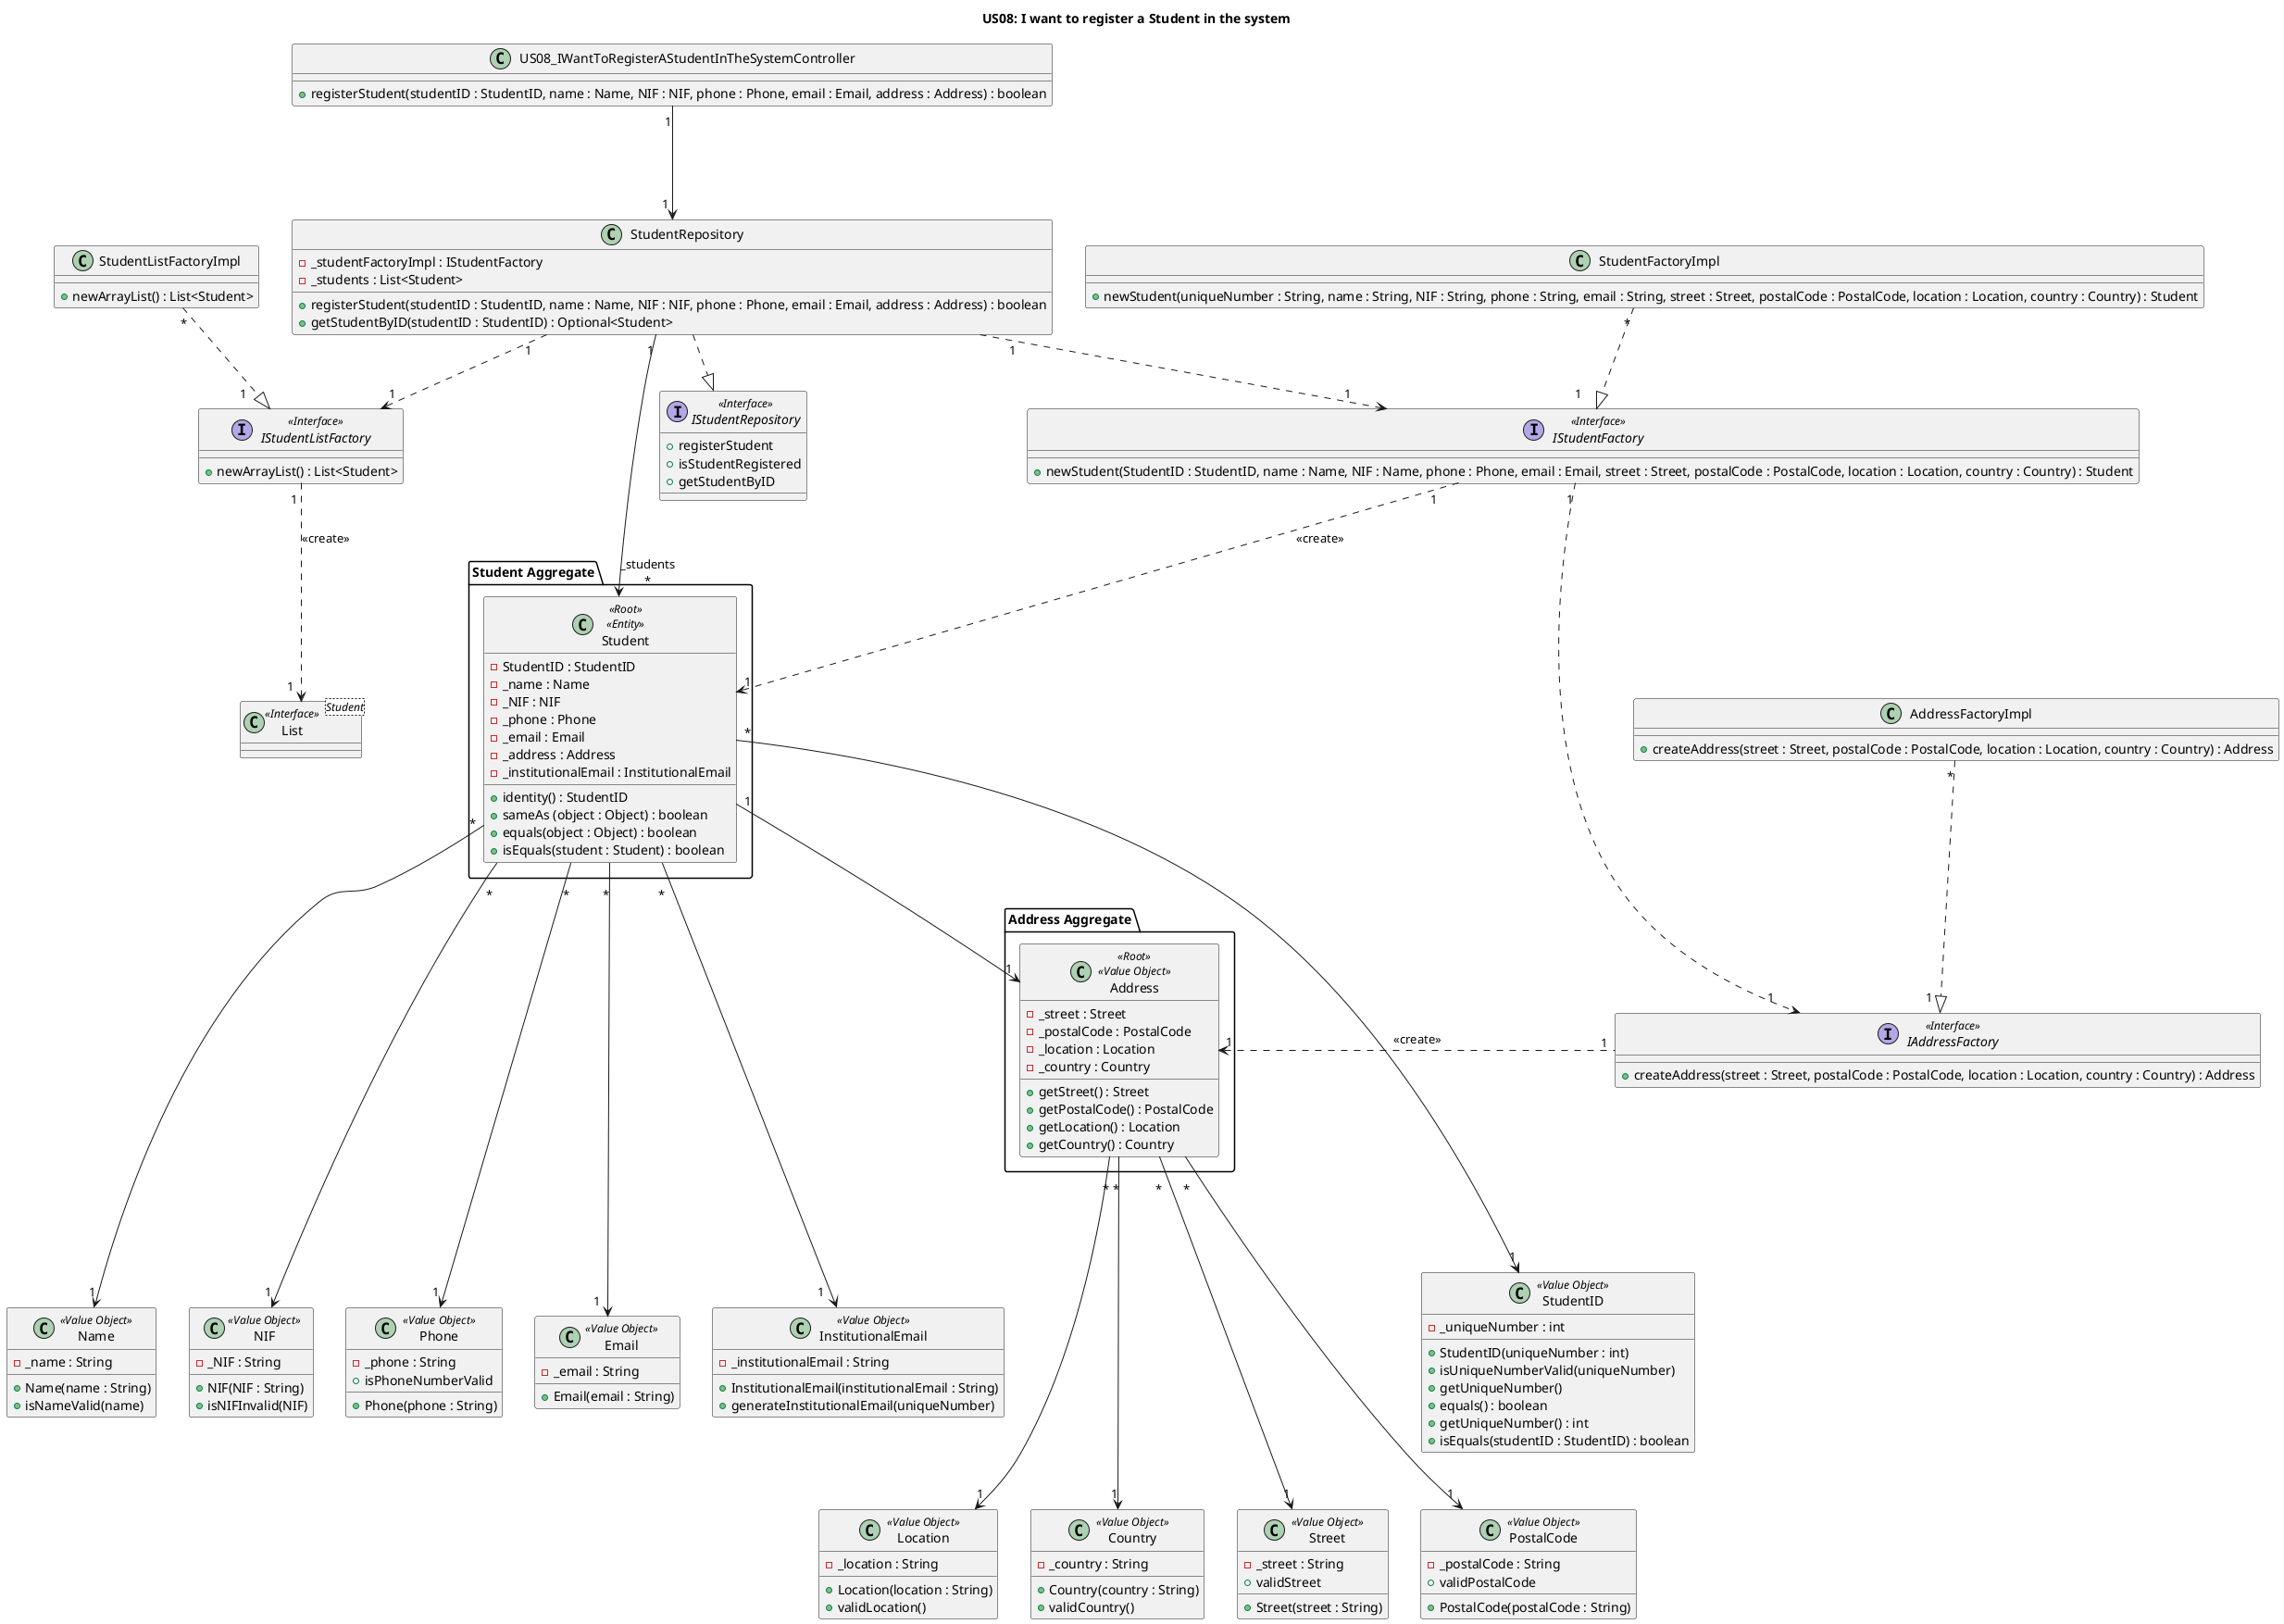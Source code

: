 @startuml
title US08: I want to register a Student in the system


class US08_IWantToRegisterAStudentInTheSystemController {
    + registerStudent(studentID : StudentID, name : Name, NIF : NIF, phone : Phone, email : Email, address : Address) : boolean
}

class StudentRepository {
    - _studentFactoryImpl : IStudentFactory
    - _students : List<Student>
    + registerStudent(studentID : StudentID, name : Name, NIF : NIF, phone : Phone, email : Email, address : Address) : boolean
    + getStudentByID(studentID : StudentID) : Optional<Student>
}

package "Student Aggregate" {
    class Student <<Root>> <<Entity>> {
        - StudentID : StudentID
        - _name : Name
        - _NIF : NIF
        - _phone : Phone
        - _email : Email
        - _address : Address
        - _institutionalEmail : InstitutionalEmail
        + identity() : StudentID
        + sameAs (object : Object) : boolean
        + equals(object : Object) : boolean
        + isEquals(student : Student) : boolean
    }
}

package "Address Aggregate" {
    class Address <<Root>> <<Value Object>> {
        - _street : Street
        - _postalCode : PostalCode
        - _location : Location
        - _country : Country
        + getStreet() : Street
        + getPostalCode() : PostalCode
        + getLocation() : Location
        + getCountry() : Country
    }
}

class StudentID <<Value Object>> {
    -_uniqueNumber : int
    + StudentID(uniqueNumber : int)
    + isUniqueNumberValid(uniqueNumber)
    + getUniqueNumber()
    + equals() : boolean
    + getUniqueNumber() : int
    + isEquals(studentID : StudentID) : boolean
}

class Name <<Value Object>> {
    -_name : String
    + Name(name : String)
    + isNameValid(name)
}

class NIF <<Value Object>> {
    -_NIF : String
    + NIF(NIF : String)
    + isNIFInvalid(NIF)
}

class Phone <<Value Object>> {
    -_phone : String
    + Phone(phone : String)
    + isPhoneNumberValid
}

class Email <<Value Object>> {
    -_email : String
    + Email(email : String)
}

class InstitutionalEmail <<Value Object>> {
    -_institutionalEmail : String
    + InstitutionalEmail(institutionalEmail : String)
    + generateInstitutionalEmail(uniqueNumber)
}

class Street <<Value Object>> {
    -_street : String
    + Street(street : String)
    + validStreet
}

class PostalCode <<Value Object>> {
    -_postalCode : String
    + PostalCode(postalCode : String)
    + validPostalCode
}

class Location <<Value Object>> {
    -_location : String
    + Location(location : String)
    + validLocation()
}

class Country <<Value Object>> {
    -_country : String
    + Country(country : String)
    + validCountry()
}

interface IStudentFactory <<Interface>> {
    + newStudent(StudentID : StudentID, name : Name, NIF : Name, phone : Phone, email : Email, street : Street, postalCode : PostalCode, location : Location, country : Country) : Student
}

class StudentFactoryImpl {
    + newStudent(uniqueNumber : String, name : String, NIF : String, phone : String, email : String, street : Street, postalCode : PostalCode, location : Location, country : Country) : Student
}

interface IStudentListFactory <<Interface>> {
    + newArrayList() : List<Student>
}

class StudentListFactoryImpl {
    + newArrayList() : List<Student>
}

interface IAddressFactory <<Interface>> {
    + createAddress(street : Street, postalCode : PostalCode, location : Location, country : Country) : Address
}

class AddressFactoryImpl {
    + createAddress(street : Street, postalCode : PostalCode, location : Location, country : Country) : Address
}

class List<Student> <<Interface>> {}

interface IStudentRepository <<Interface>> {
    +registerStudent
    +isStudentRegistered
    +getStudentByID
}


US08_IWantToRegisterAStudentInTheSystemController "1" ---> "1 " StudentRepository
StudentRepository "1" ..> "1" IStudentFactory
StudentRepository "1" ---> "_students\n*" Student
StudentRepository "1" ..> "1" IStudentListFactory
IStudentListFactory "1 " ..> "1  " List: <<create>>
Student "1" --> "1" Address
StudentFactoryImpl "*" ..|> "1     " IStudentFactory
StudentListFactoryImpl "*" ..|> "1     " IStudentListFactory
AddressFactoryImpl "*" ..|> "1  " IAddressFactory
IAddressFactory "1" .l.> "1" Address: <<create>>
IStudentFactory "1" ..> "1" Student: <<create>>
IStudentFactory "1" ..> "1" IAddressFactory
StudentRepository ..|> IStudentRepository
Student "*" ----> "1" StudentID
Student "*" ----> "1" Name
Student "\n *" ----> "1  " Email
Student "\n *" ----> "1   " InstitutionalEmail
Student "\n *" ----> "1 " Phone
Student "\n *" ----> "1 " NIF
Address "\n *" ----> "1" Street
Address "\n *" ----> "1" PostalCode
Address "\n *" ----> "1" Location
Address "\n *" ----> "1" Country

@enduml